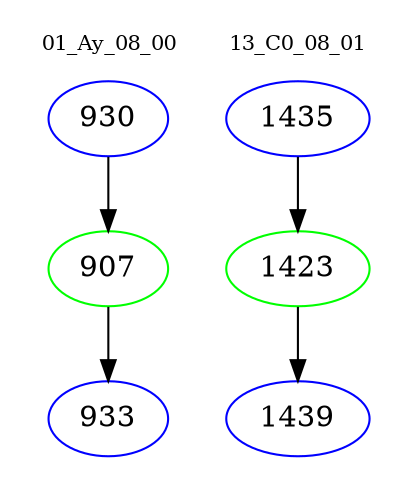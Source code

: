 digraph{
subgraph cluster_0 {
color = white
label = "01_Ay_08_00";
fontsize=10;
T0_930 [label="930", color="blue"]
T0_930 -> T0_907 [color="black"]
T0_907 [label="907", color="green"]
T0_907 -> T0_933 [color="black"]
T0_933 [label="933", color="blue"]
}
subgraph cluster_1 {
color = white
label = "13_C0_08_01";
fontsize=10;
T1_1435 [label="1435", color="blue"]
T1_1435 -> T1_1423 [color="black"]
T1_1423 [label="1423", color="green"]
T1_1423 -> T1_1439 [color="black"]
T1_1439 [label="1439", color="blue"]
}
}
